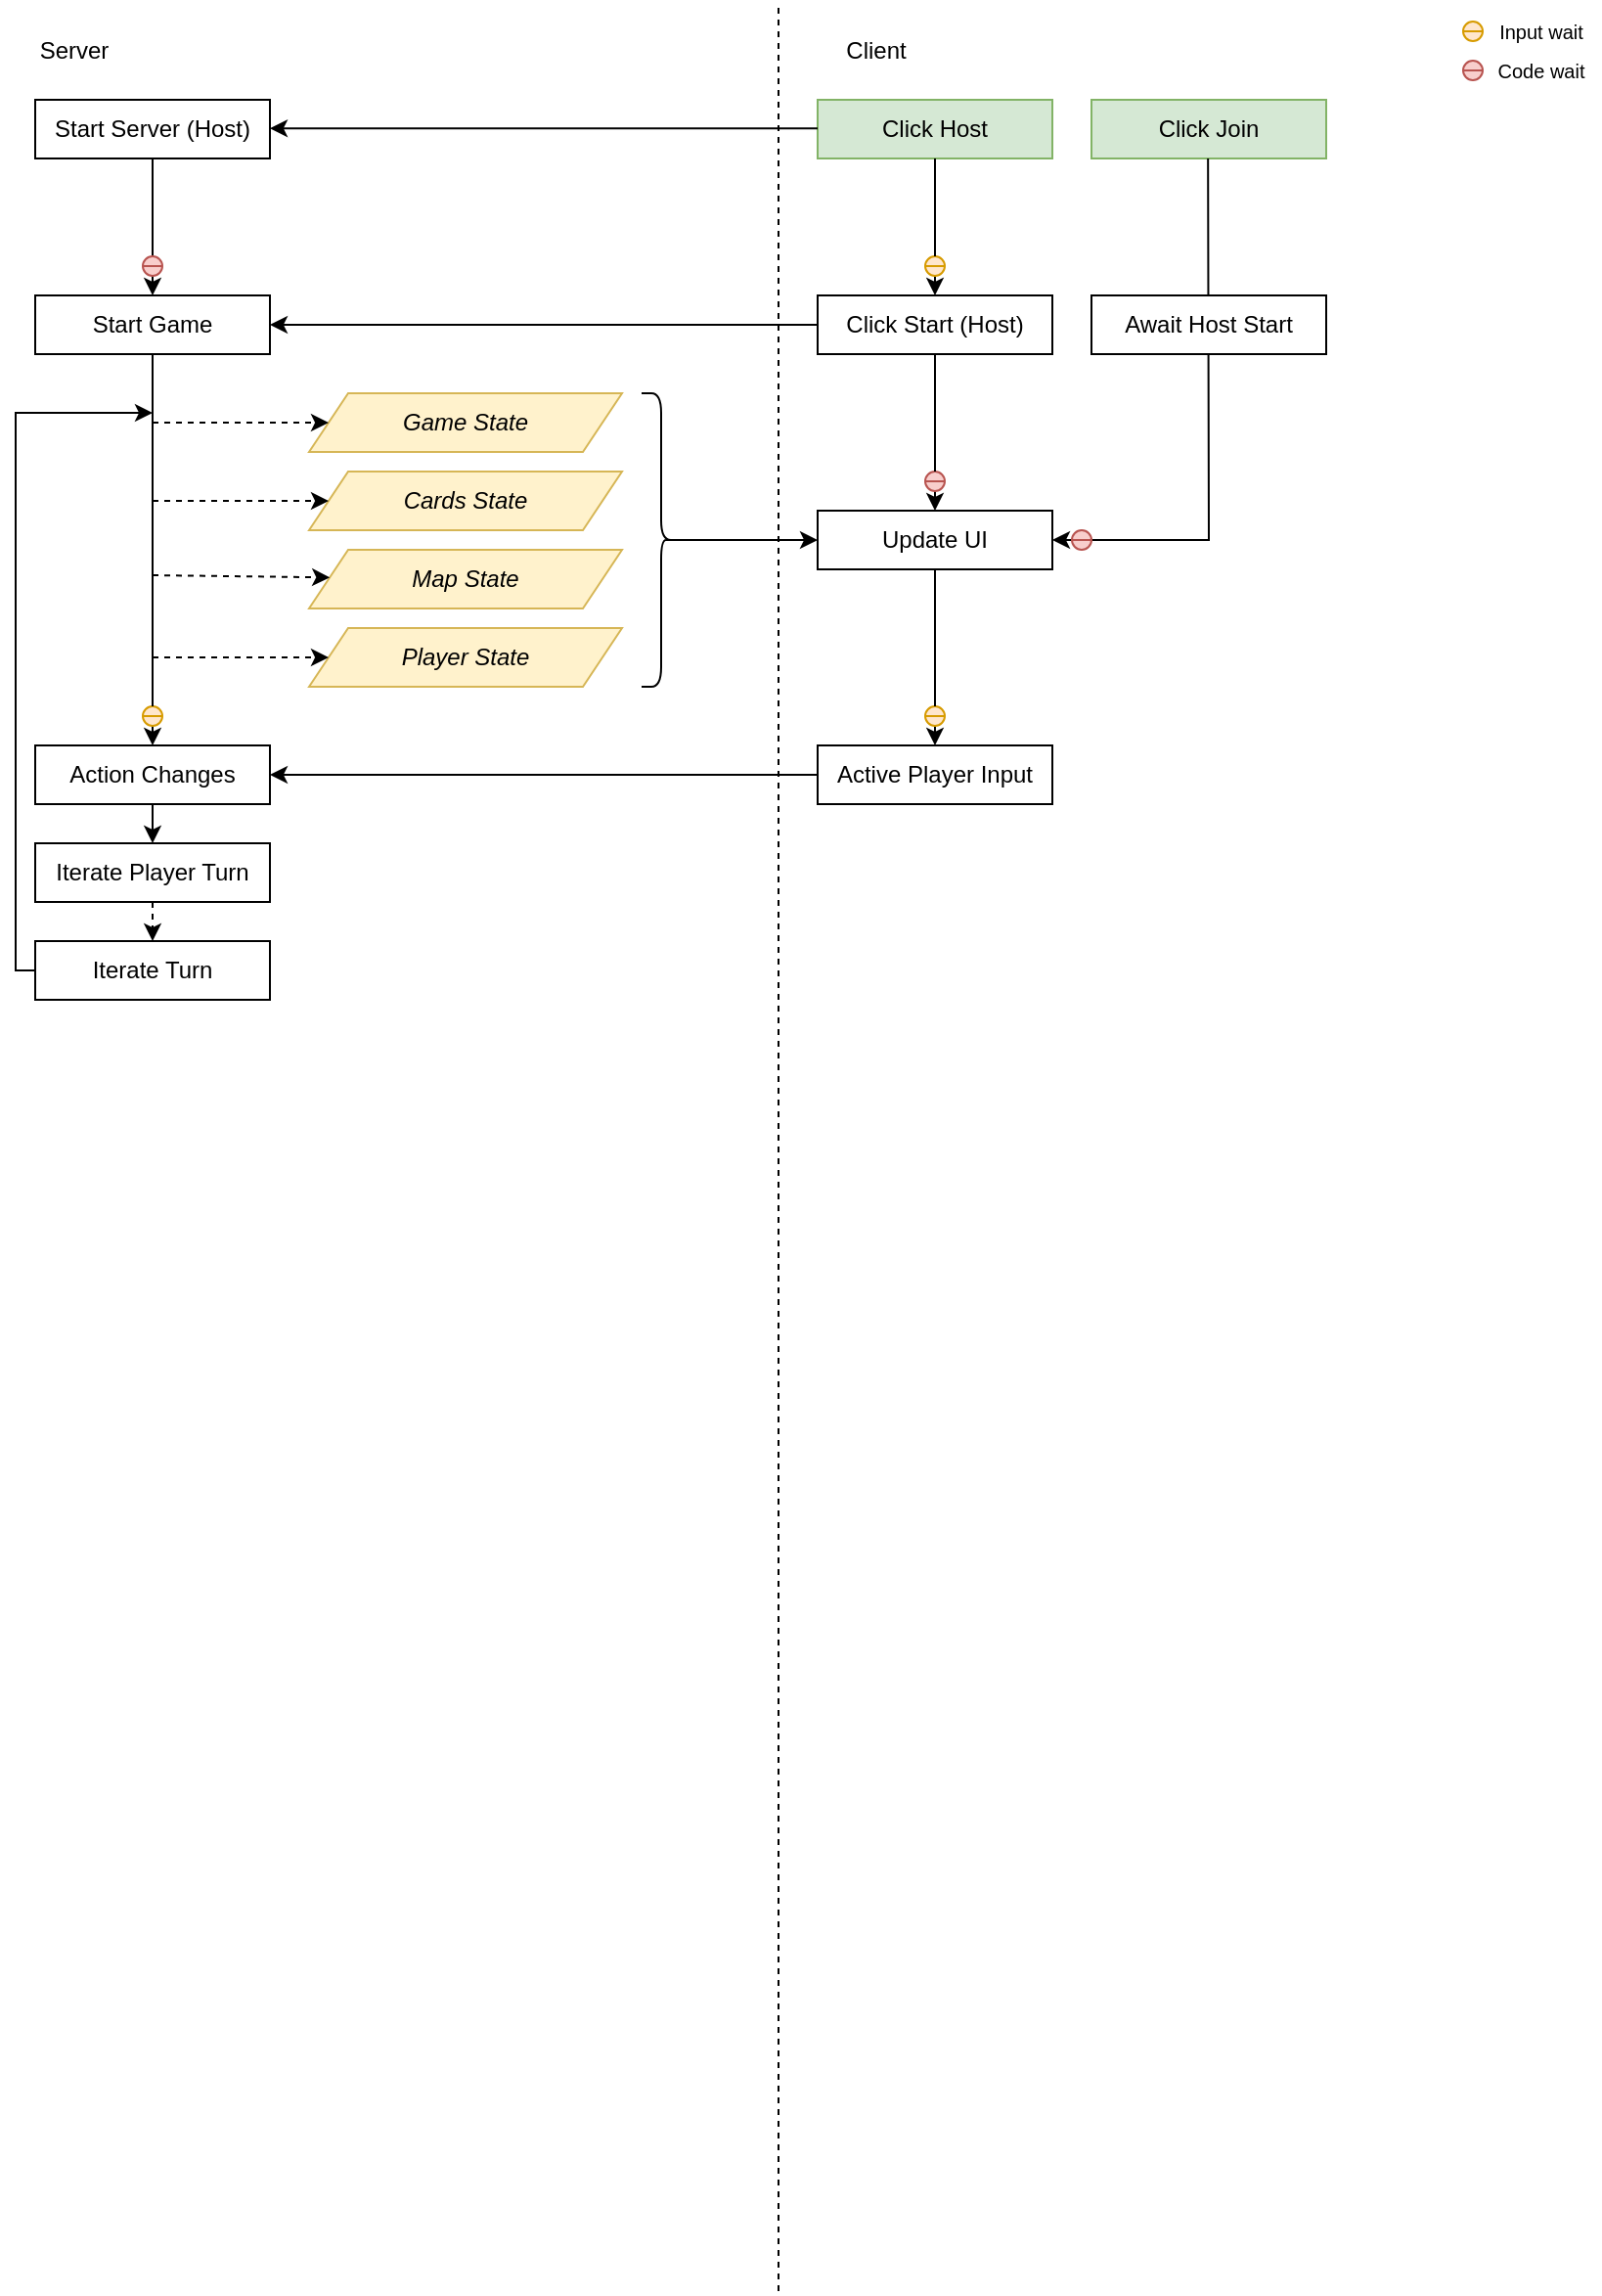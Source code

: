 <mxfile version="16.4.0" type="device"><diagram id="uFpZbsfNSdJ2NDciWkRY" name="Page-1"><mxGraphModel dx="1185" dy="729" grid="1" gridSize="10" guides="1" tooltips="1" connect="1" arrows="1" fold="1" page="1" pageScale="1" pageWidth="827" pageHeight="1169" math="0" shadow="0"><root><mxCell id="0"/><mxCell id="1" parent="0"/><mxCell id="-C7x6y0u9lpLi51Q0_5m-1" value="" style="endArrow=none;dashed=1;html=1;rounded=0;" edge="1" parent="1"><mxGeometry width="50" height="50" relative="1" as="geometry"><mxPoint x="400" y="1170" as="sourcePoint"/><mxPoint x="400" as="targetPoint"/></mxGeometry></mxCell><mxCell id="-C7x6y0u9lpLi51Q0_5m-2" value="Client" style="text;html=1;strokeColor=none;fillColor=none;align=center;verticalAlign=middle;whiteSpace=wrap;rounded=0;" vertex="1" parent="1"><mxGeometry x="420" y="10" width="60" height="30" as="geometry"/></mxCell><mxCell id="-C7x6y0u9lpLi51Q0_5m-3" value="Server" style="text;html=1;strokeColor=none;fillColor=none;align=center;verticalAlign=middle;whiteSpace=wrap;rounded=0;" vertex="1" parent="1"><mxGeometry x="10" y="10" width="60" height="30" as="geometry"/></mxCell><mxCell id="-C7x6y0u9lpLi51Q0_5m-4" value="Start Server (Host)" style="rounded=0;whiteSpace=wrap;html=1;" vertex="1" parent="1"><mxGeometry x="20" y="50" width="120" height="30" as="geometry"/></mxCell><mxCell id="-C7x6y0u9lpLi51Q0_5m-7" value="Start Game" style="rounded=0;whiteSpace=wrap;html=1;" vertex="1" parent="1"><mxGeometry x="20" y="150" width="120" height="30" as="geometry"/></mxCell><mxCell id="-C7x6y0u9lpLi51Q0_5m-8" value="" style="endArrow=classic;html=1;rounded=0;exitX=0.5;exitY=1;exitDx=0;exitDy=0;entryX=0.5;entryY=0;entryDx=0;entryDy=0;" edge="1" parent="1" source="-C7x6y0u9lpLi51Q0_5m-4" target="-C7x6y0u9lpLi51Q0_5m-7"><mxGeometry width="50" height="50" relative="1" as="geometry"><mxPoint x="550" y="270" as="sourcePoint"/><mxPoint x="600" y="220" as="targetPoint"/></mxGeometry></mxCell><mxCell id="-C7x6y0u9lpLi51Q0_5m-11" value="Click Start (Host)" style="rounded=0;whiteSpace=wrap;html=1;" vertex="1" parent="1"><mxGeometry x="420" y="150" width="120" height="30" as="geometry"/></mxCell><mxCell id="-C7x6y0u9lpLi51Q0_5m-12" value="" style="endArrow=classic;html=1;rounded=0;entryX=1;entryY=0.5;entryDx=0;entryDy=0;exitX=0;exitY=0.5;exitDx=0;exitDy=0;" edge="1" parent="1" source="-C7x6y0u9lpLi51Q0_5m-11" target="-C7x6y0u9lpLi51Q0_5m-7"><mxGeometry width="50" height="50" relative="1" as="geometry"><mxPoint x="550" y="270" as="sourcePoint"/><mxPoint x="600" y="220" as="targetPoint"/></mxGeometry></mxCell><mxCell id="-C7x6y0u9lpLi51Q0_5m-15" value="&lt;i&gt;Game State&lt;/i&gt;" style="shape=parallelogram;perimeter=parallelogramPerimeter;whiteSpace=wrap;html=1;fixedSize=1;fillColor=#fff2cc;strokeColor=#d6b656;" vertex="1" parent="1"><mxGeometry x="160" y="200" width="160" height="30" as="geometry"/></mxCell><mxCell id="-C7x6y0u9lpLi51Q0_5m-16" value="" style="endArrow=classic;html=1;rounded=0;dashed=1;entryX=0;entryY=0.5;entryDx=0;entryDy=0;" edge="1" parent="1" target="-C7x6y0u9lpLi51Q0_5m-15"><mxGeometry width="50" height="50" relative="1" as="geometry"><mxPoint x="80" y="215" as="sourcePoint"/><mxPoint x="600" y="320" as="targetPoint"/><Array as="points"><mxPoint x="80" y="215"/></Array></mxGeometry></mxCell><mxCell id="-C7x6y0u9lpLi51Q0_5m-22" value="" style="shape=lineEllipse;perimeter=ellipsePerimeter;whiteSpace=wrap;html=1;backgroundOutline=1;fontSize=9;fillColor=#f8cecc;strokeColor=#b85450;" vertex="1" parent="1"><mxGeometry x="75" y="130" width="10" height="10" as="geometry"/></mxCell><mxCell id="-C7x6y0u9lpLi51Q0_5m-23" value="" style="shape=lineEllipse;perimeter=ellipsePerimeter;whiteSpace=wrap;html=1;backgroundOutline=1;fontSize=9;fillColor=#ffe6cc;strokeColor=#d79b00;" vertex="1" parent="1"><mxGeometry x="750" y="10" width="10" height="10" as="geometry"/></mxCell><mxCell id="-C7x6y0u9lpLi51Q0_5m-24" value="Input wait" style="text;html=1;strokeColor=none;fillColor=none;align=center;verticalAlign=middle;whiteSpace=wrap;rounded=0;fontSize=10;" vertex="1" parent="1"><mxGeometry x="760" y="10" width="60" height="10" as="geometry"/></mxCell><mxCell id="-C7x6y0u9lpLi51Q0_5m-25" value="Update UI" style="rounded=0;whiteSpace=wrap;html=1;" vertex="1" parent="1"><mxGeometry x="420" y="260" width="120" height="30" as="geometry"/></mxCell><mxCell id="-C7x6y0u9lpLi51Q0_5m-26" value="&lt;i&gt;Cards State&lt;/i&gt;" style="shape=parallelogram;perimeter=parallelogramPerimeter;whiteSpace=wrap;html=1;fixedSize=1;fillColor=#fff2cc;strokeColor=#d6b656;" vertex="1" parent="1"><mxGeometry x="160" y="240" width="160" height="30" as="geometry"/></mxCell><mxCell id="-C7x6y0u9lpLi51Q0_5m-27" value="&lt;i&gt;Map State&lt;/i&gt;" style="shape=parallelogram;perimeter=parallelogramPerimeter;whiteSpace=wrap;html=1;fixedSize=1;fillColor=#fff2cc;strokeColor=#d6b656;" vertex="1" parent="1"><mxGeometry x="160" y="280" width="160" height="30" as="geometry"/></mxCell><mxCell id="-C7x6y0u9lpLi51Q0_5m-28" value="" style="endArrow=classic;html=1;rounded=0;dashed=1;" edge="1" parent="1" target="-C7x6y0u9lpLi51Q0_5m-27"><mxGeometry width="50" height="50" relative="1" as="geometry"><mxPoint x="80" y="293" as="sourcePoint"/><mxPoint x="150" y="293" as="targetPoint"/><Array as="points"><mxPoint x="80" y="293"/></Array></mxGeometry></mxCell><mxCell id="-C7x6y0u9lpLi51Q0_5m-29" value="" style="endArrow=classic;html=1;rounded=0;dashed=1;entryX=0;entryY=0.5;entryDx=0;entryDy=0;" edge="1" parent="1" target="-C7x6y0u9lpLi51Q0_5m-26"><mxGeometry width="50" height="50" relative="1" as="geometry"><mxPoint x="80" y="255" as="sourcePoint"/><mxPoint x="190" y="235" as="targetPoint"/><Array as="points"><mxPoint x="80" y="255"/></Array></mxGeometry></mxCell><mxCell id="-C7x6y0u9lpLi51Q0_5m-30" value="" style="shape=curlyBracket;whiteSpace=wrap;html=1;rounded=1;flipH=1;fontSize=10;" vertex="1" parent="1"><mxGeometry x="330" y="200" width="20" height="150" as="geometry"/></mxCell><mxCell id="-C7x6y0u9lpLi51Q0_5m-31" value="" style="endArrow=classic;html=1;rounded=0;shadow=0;fontSize=10;jumpStyle=none;entryX=0;entryY=0.5;entryDx=0;entryDy=0;exitX=0.1;exitY=0.5;exitDx=0;exitDy=0;exitPerimeter=0;" edge="1" parent="1" source="-C7x6y0u9lpLi51Q0_5m-30" target="-C7x6y0u9lpLi51Q0_5m-25"><mxGeometry width="50" height="50" relative="1" as="geometry"><mxPoint x="340" y="240" as="sourcePoint"/><mxPoint x="390" y="190" as="targetPoint"/></mxGeometry></mxCell><mxCell id="-C7x6y0u9lpLi51Q0_5m-33" value="" style="endArrow=classic;html=1;rounded=0;shadow=0;fontSize=10;jumpStyle=none;entryX=0.5;entryY=0;entryDx=0;entryDy=0;exitX=0.5;exitY=1;exitDx=0;exitDy=0;startArrow=none;" edge="1" parent="1" source="-C7x6y0u9lpLi51Q0_5m-44" target="-C7x6y0u9lpLi51Q0_5m-37"><mxGeometry width="50" height="50" relative="1" as="geometry"><mxPoint x="358" y="265" as="sourcePoint"/><mxPoint x="80" y="330" as="targetPoint"/></mxGeometry></mxCell><mxCell id="-C7x6y0u9lpLi51Q0_5m-34" value="Active Player Input" style="rounded=0;whiteSpace=wrap;html=1;" vertex="1" parent="1"><mxGeometry x="420" y="380" width="120" height="30" as="geometry"/></mxCell><mxCell id="-C7x6y0u9lpLi51Q0_5m-35" value="" style="endArrow=classic;html=1;rounded=0;shadow=0;fontSize=10;jumpStyle=none;entryX=0.5;entryY=0;entryDx=0;entryDy=0;exitX=0.5;exitY=1;exitDx=0;exitDy=0;startArrow=none;" edge="1" parent="1" source="-C7x6y0u9lpLi51Q0_5m-42" target="-C7x6y0u9lpLi51Q0_5m-34"><mxGeometry width="50" height="50" relative="1" as="geometry"><mxPoint x="358" y="265" as="sourcePoint"/><mxPoint x="430" y="265" as="targetPoint"/></mxGeometry></mxCell><mxCell id="-C7x6y0u9lpLi51Q0_5m-36" value="" style="endArrow=classic;html=1;rounded=0;shadow=0;fontSize=10;jumpStyle=none;exitX=0;exitY=0.5;exitDx=0;exitDy=0;" edge="1" parent="1" source="-C7x6y0u9lpLi51Q0_5m-34" target="-C7x6y0u9lpLi51Q0_5m-37"><mxGeometry width="50" height="50" relative="1" as="geometry"><mxPoint x="490" y="280" as="sourcePoint"/><mxPoint x="490" y="340" as="targetPoint"/></mxGeometry></mxCell><mxCell id="-C7x6y0u9lpLi51Q0_5m-37" value="Action Changes" style="rounded=0;whiteSpace=wrap;html=1;" vertex="1" parent="1"><mxGeometry x="20" y="380" width="120" height="30" as="geometry"/></mxCell><mxCell id="-C7x6y0u9lpLi51Q0_5m-39" value="" style="endArrow=classic;html=1;rounded=0;exitX=0;exitY=0.5;exitDx=0;exitDy=0;" edge="1" parent="1" source="-C7x6y0u9lpLi51Q0_5m-46"><mxGeometry width="50" height="50" relative="1" as="geometry"><mxPoint x="40" y="420" as="sourcePoint"/><mxPoint x="80" y="210" as="targetPoint"/><Array as="points"><mxPoint x="10" y="495"/><mxPoint x="10" y="210"/></Array></mxGeometry></mxCell><mxCell id="-C7x6y0u9lpLi51Q0_5m-40" value="Iterate Player Turn" style="rounded=0;whiteSpace=wrap;html=1;" vertex="1" parent="1"><mxGeometry x="20" y="430" width="120" height="30" as="geometry"/></mxCell><mxCell id="-C7x6y0u9lpLi51Q0_5m-41" value="" style="endArrow=classic;html=1;rounded=0;shadow=0;fontSize=10;jumpStyle=none;exitX=0.5;exitY=1;exitDx=0;exitDy=0;entryX=0.5;entryY=0;entryDx=0;entryDy=0;" edge="1" parent="1" source="-C7x6y0u9lpLi51Q0_5m-37" target="-C7x6y0u9lpLi51Q0_5m-40"><mxGeometry width="50" height="50" relative="1" as="geometry"><mxPoint x="90" y="370" as="sourcePoint"/><mxPoint x="90" y="390" as="targetPoint"/></mxGeometry></mxCell><mxCell id="-C7x6y0u9lpLi51Q0_5m-42" value="" style="shape=lineEllipse;perimeter=ellipsePerimeter;whiteSpace=wrap;html=1;backgroundOutline=1;fontSize=9;fillColor=#ffe6cc;strokeColor=#d79b00;" vertex="1" parent="1"><mxGeometry x="475" y="360" width="10" height="10" as="geometry"/></mxCell><mxCell id="-C7x6y0u9lpLi51Q0_5m-43" value="" style="endArrow=none;html=1;rounded=0;shadow=0;fontSize=10;jumpStyle=none;entryX=0.5;entryY=0;entryDx=0;entryDy=0;exitX=0.5;exitY=1;exitDx=0;exitDy=0;" edge="1" parent="1" source="-C7x6y0u9lpLi51Q0_5m-25" target="-C7x6y0u9lpLi51Q0_5m-42"><mxGeometry width="50" height="50" relative="1" as="geometry"><mxPoint x="480" y="270" as="sourcePoint"/><mxPoint x="480" y="380" as="targetPoint"/></mxGeometry></mxCell><mxCell id="-C7x6y0u9lpLi51Q0_5m-44" value="" style="shape=lineEllipse;perimeter=ellipsePerimeter;whiteSpace=wrap;html=1;backgroundOutline=1;fontSize=9;fillColor=#ffe6cc;strokeColor=#d79b00;" vertex="1" parent="1"><mxGeometry x="75" y="360" width="10" height="10" as="geometry"/></mxCell><mxCell id="-C7x6y0u9lpLi51Q0_5m-45" value="" style="endArrow=none;html=1;rounded=0;shadow=0;fontSize=10;jumpStyle=none;entryX=0.5;entryY=0;entryDx=0;entryDy=0;exitX=0.5;exitY=1;exitDx=0;exitDy=0;" edge="1" parent="1" source="-C7x6y0u9lpLi51Q0_5m-7" target="-C7x6y0u9lpLi51Q0_5m-44"><mxGeometry width="50" height="50" relative="1" as="geometry"><mxPoint x="80" y="180" as="sourcePoint"/><mxPoint x="80" y="380" as="targetPoint"/></mxGeometry></mxCell><mxCell id="-C7x6y0u9lpLi51Q0_5m-46" value="Iterate Turn" style="rounded=0;whiteSpace=wrap;html=1;" vertex="1" parent="1"><mxGeometry x="20" y="480" width="120" height="30" as="geometry"/></mxCell><mxCell id="-C7x6y0u9lpLi51Q0_5m-47" value="" style="endArrow=classic;html=1;rounded=0;shadow=0;fontSize=10;jumpStyle=none;exitX=0.5;exitY=1;exitDx=0;exitDy=0;entryX=0.5;entryY=0;entryDx=0;entryDy=0;dashed=1;" edge="1" parent="1" source="-C7x6y0u9lpLi51Q0_5m-40" target="-C7x6y0u9lpLi51Q0_5m-46"><mxGeometry width="50" height="50" relative="1" as="geometry"><mxPoint x="90" y="420" as="sourcePoint"/><mxPoint x="90" y="440" as="targetPoint"/></mxGeometry></mxCell><mxCell id="-C7x6y0u9lpLi51Q0_5m-48" value="&lt;i&gt;Player State&lt;/i&gt;" style="shape=parallelogram;perimeter=parallelogramPerimeter;whiteSpace=wrap;html=1;fixedSize=1;fillColor=#fff2cc;strokeColor=#d6b656;" vertex="1" parent="1"><mxGeometry x="160" y="320" width="160" height="30" as="geometry"/></mxCell><mxCell id="-C7x6y0u9lpLi51Q0_5m-49" value="" style="endArrow=classic;html=1;rounded=0;dashed=1;entryX=0;entryY=0.5;entryDx=0;entryDy=0;" edge="1" parent="1" target="-C7x6y0u9lpLi51Q0_5m-48"><mxGeometry width="50" height="50" relative="1" as="geometry"><mxPoint x="80" y="335" as="sourcePoint"/><mxPoint x="600" y="440" as="targetPoint"/><Array as="points"><mxPoint x="80" y="335"/></Array></mxGeometry></mxCell><mxCell id="-C7x6y0u9lpLi51Q0_5m-51" value="Click Host" style="rounded=0;whiteSpace=wrap;html=1;perimeterSpacing=0;sketch=0;shadow=0;fillColor=#d5e8d4;strokeColor=#82b366;" vertex="1" parent="1"><mxGeometry x="420" y="50" width="120" height="30" as="geometry"/></mxCell><mxCell id="-C7x6y0u9lpLi51Q0_5m-52" value="" style="endArrow=classic;html=1;rounded=0;entryX=1;entryY=0.5;entryDx=0;entryDy=0;exitX=0;exitY=0.5;exitDx=0;exitDy=0;" edge="1" parent="1"><mxGeometry width="50" height="50" relative="1" as="geometry"><mxPoint x="420" y="64.58" as="sourcePoint"/><mxPoint x="140" y="64.58" as="targetPoint"/></mxGeometry></mxCell><mxCell id="-C7x6y0u9lpLi51Q0_5m-55" value="" style="endArrow=classic;html=1;rounded=0;exitX=0.5;exitY=1;exitDx=0;exitDy=0;entryX=0.5;entryY=0;entryDx=0;entryDy=0;startArrow=none;" edge="1" parent="1" source="-C7x6y0u9lpLi51Q0_5m-59"><mxGeometry width="50" height="50" relative="1" as="geometry"><mxPoint x="480" y="80" as="sourcePoint"/><mxPoint x="480" y="150" as="targetPoint"/></mxGeometry></mxCell><mxCell id="-C7x6y0u9lpLi51Q0_5m-56" value="" style="endArrow=classic;html=1;rounded=0;exitX=0.5;exitY=1;exitDx=0;exitDy=0;entryX=0.5;entryY=0;entryDx=0;entryDy=0;startArrow=none;" edge="1" parent="1" source="-C7x6y0u9lpLi51Q0_5m-57"><mxGeometry width="50" height="50" relative="1" as="geometry"><mxPoint x="480" y="190" as="sourcePoint"/><mxPoint x="480" y="260" as="targetPoint"/></mxGeometry></mxCell><mxCell id="-C7x6y0u9lpLi51Q0_5m-57" value="" style="shape=lineEllipse;perimeter=ellipsePerimeter;whiteSpace=wrap;html=1;backgroundOutline=1;fontSize=9;fillColor=#f8cecc;strokeColor=#b85450;" vertex="1" parent="1"><mxGeometry x="475" y="240" width="10" height="10" as="geometry"/></mxCell><mxCell id="-C7x6y0u9lpLi51Q0_5m-58" value="" style="endArrow=none;html=1;rounded=0;exitX=0.5;exitY=1;exitDx=0;exitDy=0;entryX=0.5;entryY=0;entryDx=0;entryDy=0;" edge="1" parent="1" source="-C7x6y0u9lpLi51Q0_5m-11" target="-C7x6y0u9lpLi51Q0_5m-57"><mxGeometry width="50" height="50" relative="1" as="geometry"><mxPoint x="480" y="180" as="sourcePoint"/><mxPoint x="480" y="260" as="targetPoint"/></mxGeometry></mxCell><mxCell id="-C7x6y0u9lpLi51Q0_5m-59" value="" style="shape=lineEllipse;perimeter=ellipsePerimeter;whiteSpace=wrap;html=1;backgroundOutline=1;fontSize=9;fillColor=#ffe6cc;strokeColor=#d79b00;" vertex="1" parent="1"><mxGeometry x="475" y="130" width="10" height="10" as="geometry"/></mxCell><mxCell id="-C7x6y0u9lpLi51Q0_5m-61" value="" style="endArrow=none;html=1;rounded=0;exitX=0.5;exitY=1;exitDx=0;exitDy=0;entryX=0.5;entryY=0;entryDx=0;entryDy=0;" edge="1" parent="1" target="-C7x6y0u9lpLi51Q0_5m-59"><mxGeometry width="50" height="50" relative="1" as="geometry"><mxPoint x="480" y="80" as="sourcePoint"/><mxPoint x="480" y="150" as="targetPoint"/></mxGeometry></mxCell><mxCell id="-C7x6y0u9lpLi51Q0_5m-62" value="Click Join" style="rounded=0;whiteSpace=wrap;html=1;fillColor=#d5e8d4;strokeColor=#82b366;" vertex="1" parent="1"><mxGeometry x="560" y="50" width="120" height="30" as="geometry"/></mxCell><mxCell id="-C7x6y0u9lpLi51Q0_5m-63" value="" style="endArrow=classic;html=1;rounded=0;exitX=0.5;exitY=1;exitDx=0;exitDy=0;entryX=1;entryY=0.5;entryDx=0;entryDy=0;" edge="1" parent="1" target="-C7x6y0u9lpLi51Q0_5m-25"><mxGeometry width="50" height="50" relative="1" as="geometry"><mxPoint x="619.58" y="80" as="sourcePoint"/><mxPoint x="619.58" y="150" as="targetPoint"/><Array as="points"><mxPoint x="620" y="275"/></Array></mxGeometry></mxCell><mxCell id="-C7x6y0u9lpLi51Q0_5m-64" value="" style="shape=lineEllipse;perimeter=ellipsePerimeter;whiteSpace=wrap;html=1;backgroundOutline=1;fontSize=9;fillColor=#f8cecc;strokeColor=#b85450;" vertex="1" parent="1"><mxGeometry x="550" y="270" width="10" height="10" as="geometry"/></mxCell><mxCell id="-C7x6y0u9lpLi51Q0_5m-65" value="Await Host Start" style="rounded=0;whiteSpace=wrap;html=1;" vertex="1" parent="1"><mxGeometry x="560" y="150" width="120" height="30" as="geometry"/></mxCell><mxCell id="-C7x6y0u9lpLi51Q0_5m-68" value="" style="shape=lineEllipse;perimeter=ellipsePerimeter;whiteSpace=wrap;html=1;backgroundOutline=1;fontSize=9;fillColor=#f8cecc;strokeColor=#b85450;" vertex="1" parent="1"><mxGeometry x="750" y="30" width="10" height="10" as="geometry"/></mxCell><mxCell id="-C7x6y0u9lpLi51Q0_5m-69" value="Code wait" style="text;html=1;strokeColor=none;fillColor=none;align=center;verticalAlign=middle;whiteSpace=wrap;rounded=0;fontSize=10;" vertex="1" parent="1"><mxGeometry x="760" y="30" width="60" height="10" as="geometry"/></mxCell></root></mxGraphModel></diagram></mxfile>